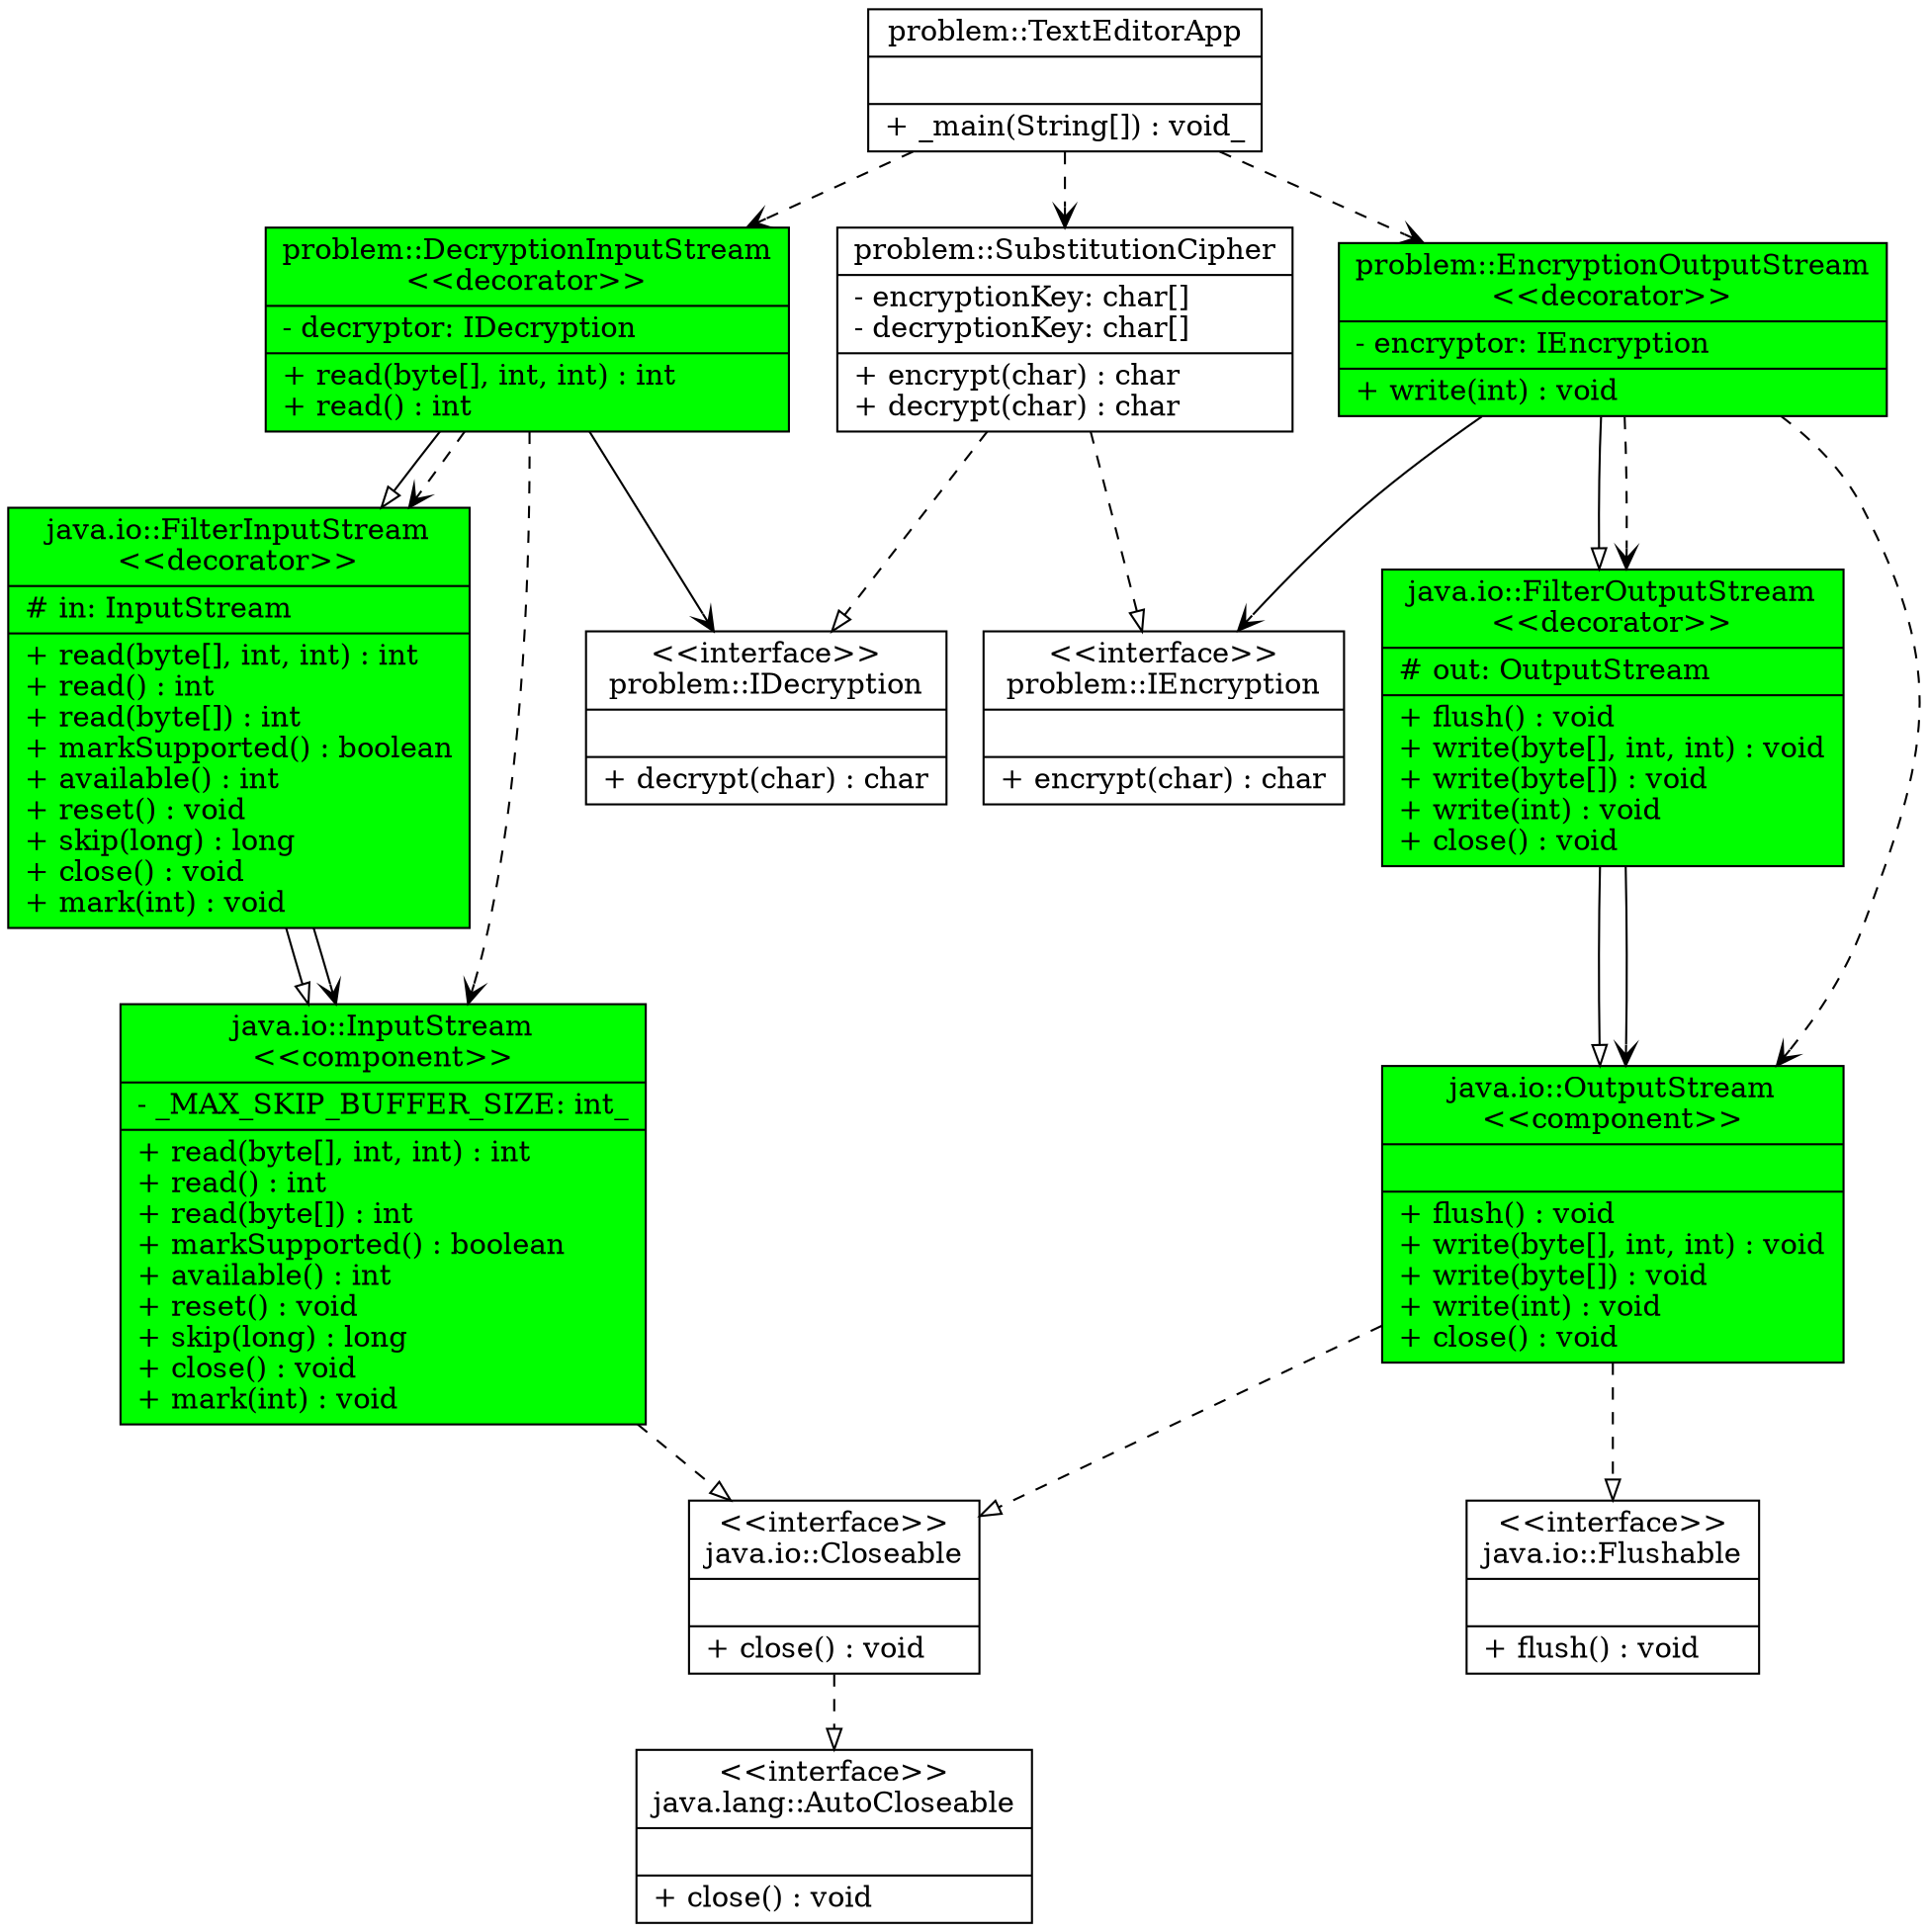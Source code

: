 digraph G{
	node [shape = "record"]
problemDecryptionInputStream [
	label = "{problem::DecryptionInputStream\n\<\<decorator\>\>|
	- decryptor: IDecryption\l
	|
	+ read(byte[], int, int) : int\l
	+ read() : int\l
	}"
	style = "filled"
fillcolor = "green"]
javaioFilterInputStream [
	label = "{java.io::FilterInputStream\n\<\<decorator\>\>|
	# in: InputStream\l
	|
	+ read(byte[], int, int) : int\l
	+ read() : int\l
	+ read(byte[]) : int\l
	+ markSupported() : boolean\l
	+ available() : int\l
	+ reset() : void\l
	+ skip(long) : long\l
	+ close() : void\l
	+ mark(int) : void\l
	}"
	style = "filled"
fillcolor = "green"]
javaioInputStream [
	label = "{java.io::InputStream\n\<\<component\>\>|
	- _MAX_SKIP_BUFFER_SIZE: int_\l
	|
	+ read(byte[], int, int) : int\l
	+ read() : int\l
	+ read(byte[]) : int\l
	+ markSupported() : boolean\l
	+ available() : int\l
	+ reset() : void\l
	+ skip(long) : long\l
	+ close() : void\l
	+ mark(int) : void\l
	}"
	style = "filled"
fillcolor = "green"]
javaioCloseable [
	label = "{\<\<interface\>\>\njava.io::Closeable|
	|
	+ close() : void\l
	}"
	]
javalangAutoCloseable [
	label = "{\<\<interface\>\>\njava.lang::AutoCloseable|
	|
	+ close() : void\l
	}"
	]
problemEncryptionOutputStream [
	label = "{problem::EncryptionOutputStream\n\<\<decorator\>\>|
	- encryptor: IEncryption\l
	|
	+ write(int) : void\l
	}"
	style = "filled"
fillcolor = "green"]
javaioFilterOutputStream [
	label = "{java.io::FilterOutputStream\n\<\<decorator\>\>|
	# out: OutputStream\l
	|
	+ flush() : void\l
	+ write(byte[], int, int) : void\l
	+ write(byte[]) : void\l
	+ write(int) : void\l
	+ close() : void\l
	}"
	style = "filled"
fillcolor = "green"]
javaioOutputStream [
	label = "{java.io::OutputStream\n\<\<component\>\>|
	|
	+ flush() : void\l
	+ write(byte[], int, int) : void\l
	+ write(byte[]) : void\l
	+ write(int) : void\l
	+ close() : void\l
	}"
	style = "filled"
fillcolor = "green"]
javaioCloseable [
	label = "{\<\<interface\>\>\njava.io::Closeable|
	|
	+ close() : void\l
	}"
	]
javalangAutoCloseable [
	label = "{\<\<interface\>\>\njava.lang::AutoCloseable|
	|
	+ close() : void\l
	}"
	]
javaioFlushable [
	label = "{\<\<interface\>\>\njava.io::Flushable|
	|
	+ flush() : void\l
	}"
	]
problemIDecryption [
	label = "{\<\<interface\>\>\nproblem::IDecryption|
	|
	+ decrypt(char) : char\l
	}"
	]
problemIEncryption [
	label = "{\<\<interface\>\>\nproblem::IEncryption|
	|
	+ encrypt(char) : char\l
	}"
	]
problemSubstitutionCipher [
	label = "{problem::SubstitutionCipher|
	- encryptionKey: char[]\l
	- decryptionKey: char[]\l
	|
	+ encrypt(char) : char\l
	+ decrypt(char) : char\l
	}"
	]
problemTextEditorApp [
	label = "{problem::TextEditorApp|
	|
	+ _main(String[]) : void_\l
	}"
	]
	edge [style = "solid"] [arrowhead = "empty"]
	problemDecryptionInputStream->javaioFilterInputStream
	edge [style = "dashed"] [arrowhead = "open"]
	problemDecryptionInputStream->javaioFilterInputStream
	edge [style = "dashed"] [arrowhead = "open"]
	problemDecryptionInputStream->javaioInputStream
	edge [style = "solid"] [arrowhead = "open"]
	problemDecryptionInputStream->problemIDecryption
	edge [style = "dashed"] [arrowhead = "empty"]
	javaioInputStream->javaioCloseable
	edge [style = "solid"] [arrowhead = "empty"]
	problemEncryptionOutputStream->javaioFilterOutputStream
	edge [style = "dashed"] [arrowhead = "open"]
	problemEncryptionOutputStream->javaioFilterOutputStream
	edge [style = "dashed"] [arrowhead = "open"]
	problemEncryptionOutputStream->javaioOutputStream
	edge [style = "solid"] [arrowhead = "open"]
	problemEncryptionOutputStream->problemIEncryption
	edge [style = "dashed"] [arrowhead = "empty"]
	javaioOutputStream->javaioCloseable
	edge [style = "dashed"] [arrowhead = "empty"]
	javaioOutputStream->javaioFlushable
	edge [style = "dashed"] [arrowhead = "open"]
	problemTextEditorApp->problemDecryptionInputStream
	edge [style = "dashed"] [arrowhead = "open"]
	problemTextEditorApp->problemEncryptionOutputStream
	edge [style = "dashed"] [arrowhead = "open"]
	problemTextEditorApp->problemSubstitutionCipher
	edge [style = "dashed"] [arrowhead = "empty"]
	javaioCloseable->javalangAutoCloseable
	edge [style = "solid"] [arrowhead = "empty"]
	javaioFilterInputStream->javaioInputStream
	edge [style = "solid"] [arrowhead = "open"]
	javaioFilterInputStream->javaioInputStream
	edge [style = "solid"] [arrowhead = "empty"]
	javaioFilterOutputStream->javaioOutputStream
	edge [style = "solid"] [arrowhead = "open"]
	javaioFilterOutputStream->javaioOutputStream
	edge [style = "dashed"] [arrowhead = "empty"]
	problemSubstitutionCipher->problemIDecryption
	edge [style = "dashed"] [arrowhead = "empty"]
	problemSubstitutionCipher->problemIEncryption
}